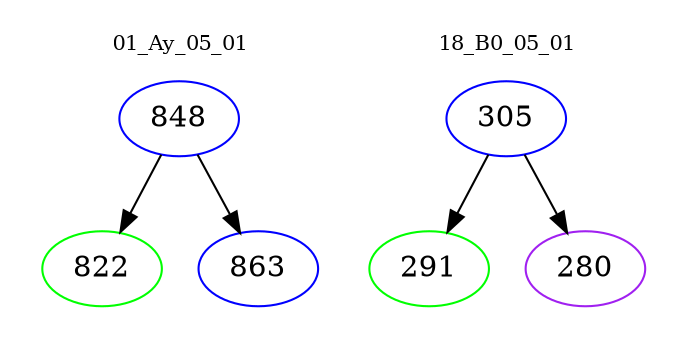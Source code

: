 digraph{
subgraph cluster_0 {
color = white
label = "01_Ay_05_01";
fontsize=10;
T0_848 [label="848", color="blue"]
T0_848 -> T0_822 [color="black"]
T0_822 [label="822", color="green"]
T0_848 -> T0_863 [color="black"]
T0_863 [label="863", color="blue"]
}
subgraph cluster_1 {
color = white
label = "18_B0_05_01";
fontsize=10;
T1_305 [label="305", color="blue"]
T1_305 -> T1_291 [color="black"]
T1_291 [label="291", color="green"]
T1_305 -> T1_280 [color="black"]
T1_280 [label="280", color="purple"]
}
}
